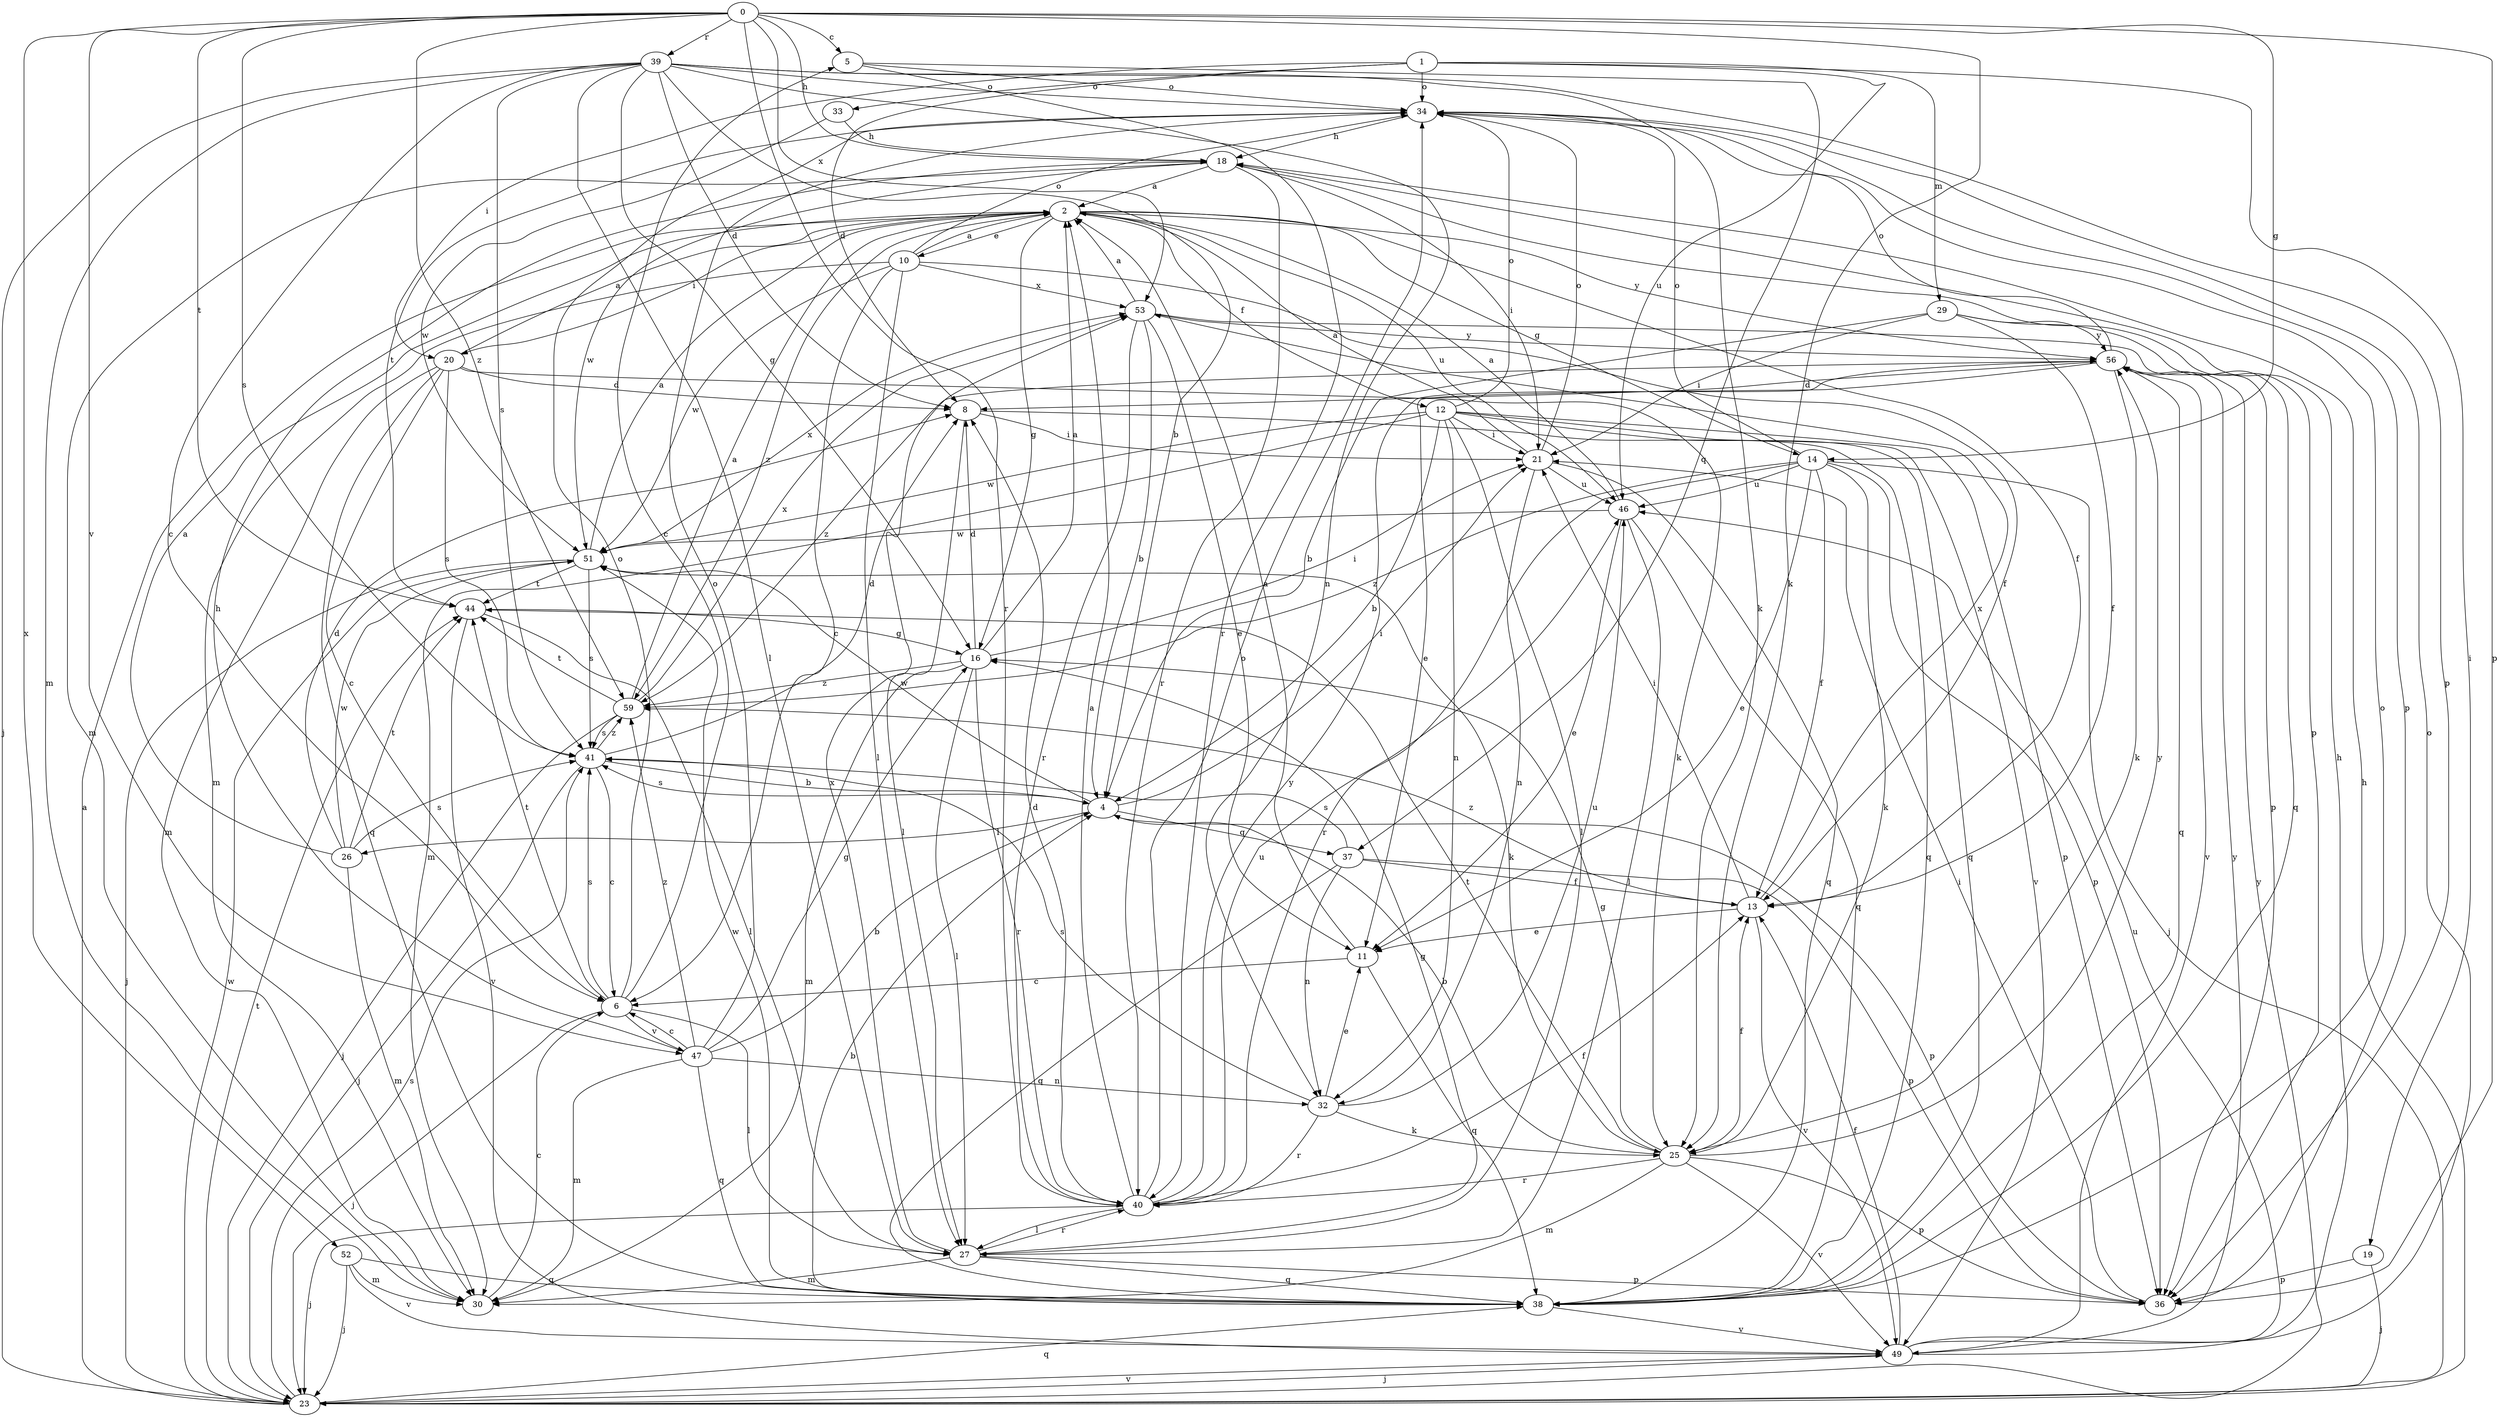 strict digraph  {
0;
1;
2;
4;
5;
6;
8;
10;
11;
12;
13;
14;
16;
18;
19;
20;
21;
23;
25;
26;
27;
29;
30;
32;
33;
34;
36;
37;
38;
39;
40;
41;
44;
46;
47;
49;
51;
52;
53;
56;
59;
0 -> 5  [label=c];
0 -> 14  [label=g];
0 -> 18  [label=h];
0 -> 25  [label=k];
0 -> 36  [label=p];
0 -> 39  [label=r];
0 -> 40  [label=r];
0 -> 41  [label=s];
0 -> 44  [label=t];
0 -> 47  [label=v];
0 -> 52  [label=x];
0 -> 53  [label=x];
0 -> 59  [label=z];
1 -> 8  [label=d];
1 -> 19  [label=i];
1 -> 20  [label=i];
1 -> 29  [label=m];
1 -> 33  [label=o];
1 -> 34  [label=o];
1 -> 46  [label=u];
2 -> 10  [label=e];
2 -> 12  [label=f];
2 -> 13  [label=f];
2 -> 14  [label=g];
2 -> 16  [label=g];
2 -> 20  [label=i];
2 -> 46  [label=u];
2 -> 56  [label=y];
2 -> 59  [label=z];
4 -> 21  [label=i];
4 -> 26  [label=l];
4 -> 36  [label=p];
4 -> 37  [label=q];
4 -> 41  [label=s];
4 -> 51  [label=w];
5 -> 34  [label=o];
5 -> 37  [label=q];
5 -> 40  [label=r];
6 -> 5  [label=c];
6 -> 23  [label=j];
6 -> 27  [label=l];
6 -> 34  [label=o];
6 -> 41  [label=s];
6 -> 44  [label=t];
6 -> 47  [label=v];
8 -> 21  [label=i];
8 -> 27  [label=l];
8 -> 38  [label=q];
10 -> 2  [label=a];
10 -> 6  [label=c];
10 -> 13  [label=f];
10 -> 27  [label=l];
10 -> 30  [label=m];
10 -> 34  [label=o];
10 -> 51  [label=w];
10 -> 53  [label=x];
11 -> 2  [label=a];
11 -> 6  [label=c];
11 -> 38  [label=q];
12 -> 4  [label=b];
12 -> 21  [label=i];
12 -> 27  [label=l];
12 -> 30  [label=m];
12 -> 32  [label=n];
12 -> 34  [label=o];
12 -> 36  [label=p];
12 -> 38  [label=q];
12 -> 49  [label=v];
12 -> 51  [label=w];
13 -> 11  [label=e];
13 -> 21  [label=i];
13 -> 49  [label=v];
13 -> 53  [label=x];
13 -> 59  [label=z];
14 -> 11  [label=e];
14 -> 13  [label=f];
14 -> 23  [label=j];
14 -> 25  [label=k];
14 -> 34  [label=o];
14 -> 36  [label=p];
14 -> 40  [label=r];
14 -> 46  [label=u];
14 -> 59  [label=z];
16 -> 2  [label=a];
16 -> 8  [label=d];
16 -> 21  [label=i];
16 -> 27  [label=l];
16 -> 30  [label=m];
16 -> 40  [label=r];
16 -> 59  [label=z];
18 -> 2  [label=a];
18 -> 21  [label=i];
18 -> 30  [label=m];
18 -> 36  [label=p];
18 -> 40  [label=r];
18 -> 51  [label=w];
19 -> 23  [label=j];
19 -> 36  [label=p];
20 -> 2  [label=a];
20 -> 6  [label=c];
20 -> 8  [label=d];
20 -> 25  [label=k];
20 -> 30  [label=m];
20 -> 38  [label=q];
20 -> 41  [label=s];
21 -> 2  [label=a];
21 -> 32  [label=n];
21 -> 34  [label=o];
21 -> 38  [label=q];
21 -> 46  [label=u];
23 -> 2  [label=a];
23 -> 18  [label=h];
23 -> 38  [label=q];
23 -> 41  [label=s];
23 -> 44  [label=t];
23 -> 49  [label=v];
23 -> 51  [label=w];
23 -> 56  [label=y];
25 -> 4  [label=b];
25 -> 13  [label=f];
25 -> 16  [label=g];
25 -> 30  [label=m];
25 -> 36  [label=p];
25 -> 40  [label=r];
25 -> 44  [label=t];
25 -> 49  [label=v];
25 -> 56  [label=y];
26 -> 2  [label=a];
26 -> 8  [label=d];
26 -> 30  [label=m];
26 -> 41  [label=s];
26 -> 44  [label=t];
26 -> 51  [label=w];
27 -> 16  [label=g];
27 -> 30  [label=m];
27 -> 36  [label=p];
27 -> 38  [label=q];
27 -> 40  [label=r];
27 -> 53  [label=x];
29 -> 4  [label=b];
29 -> 13  [label=f];
29 -> 21  [label=i];
29 -> 38  [label=q];
29 -> 56  [label=y];
30 -> 6  [label=c];
32 -> 11  [label=e];
32 -> 25  [label=k];
32 -> 40  [label=r];
32 -> 41  [label=s];
32 -> 46  [label=u];
33 -> 18  [label=h];
33 -> 51  [label=w];
34 -> 18  [label=h];
34 -> 36  [label=p];
34 -> 44  [label=t];
36 -> 21  [label=i];
37 -> 13  [label=f];
37 -> 32  [label=n];
37 -> 36  [label=p];
37 -> 38  [label=q];
37 -> 41  [label=s];
38 -> 4  [label=b];
38 -> 34  [label=o];
38 -> 49  [label=v];
38 -> 51  [label=w];
39 -> 4  [label=b];
39 -> 6  [label=c];
39 -> 8  [label=d];
39 -> 16  [label=g];
39 -> 23  [label=j];
39 -> 25  [label=k];
39 -> 27  [label=l];
39 -> 30  [label=m];
39 -> 32  [label=n];
39 -> 34  [label=o];
39 -> 36  [label=p];
39 -> 41  [label=s];
40 -> 2  [label=a];
40 -> 8  [label=d];
40 -> 13  [label=f];
40 -> 23  [label=j];
40 -> 27  [label=l];
40 -> 34  [label=o];
40 -> 46  [label=u];
40 -> 56  [label=y];
41 -> 4  [label=b];
41 -> 6  [label=c];
41 -> 8  [label=d];
41 -> 23  [label=j];
41 -> 59  [label=z];
44 -> 16  [label=g];
44 -> 27  [label=l];
44 -> 49  [label=v];
46 -> 2  [label=a];
46 -> 11  [label=e];
46 -> 27  [label=l];
46 -> 38  [label=q];
46 -> 51  [label=w];
47 -> 4  [label=b];
47 -> 6  [label=c];
47 -> 16  [label=g];
47 -> 18  [label=h];
47 -> 30  [label=m];
47 -> 32  [label=n];
47 -> 34  [label=o];
47 -> 38  [label=q];
47 -> 59  [label=z];
49 -> 13  [label=f];
49 -> 18  [label=h];
49 -> 23  [label=j];
49 -> 34  [label=o];
49 -> 46  [label=u];
49 -> 56  [label=y];
51 -> 2  [label=a];
51 -> 23  [label=j];
51 -> 25  [label=k];
51 -> 41  [label=s];
51 -> 44  [label=t];
51 -> 53  [label=x];
52 -> 23  [label=j];
52 -> 30  [label=m];
52 -> 38  [label=q];
52 -> 49  [label=v];
53 -> 2  [label=a];
53 -> 4  [label=b];
53 -> 11  [label=e];
53 -> 36  [label=p];
53 -> 40  [label=r];
53 -> 56  [label=y];
56 -> 8  [label=d];
56 -> 11  [label=e];
56 -> 25  [label=k];
56 -> 34  [label=o];
56 -> 38  [label=q];
56 -> 49  [label=v];
56 -> 59  [label=z];
59 -> 2  [label=a];
59 -> 23  [label=j];
59 -> 41  [label=s];
59 -> 44  [label=t];
59 -> 53  [label=x];
}
